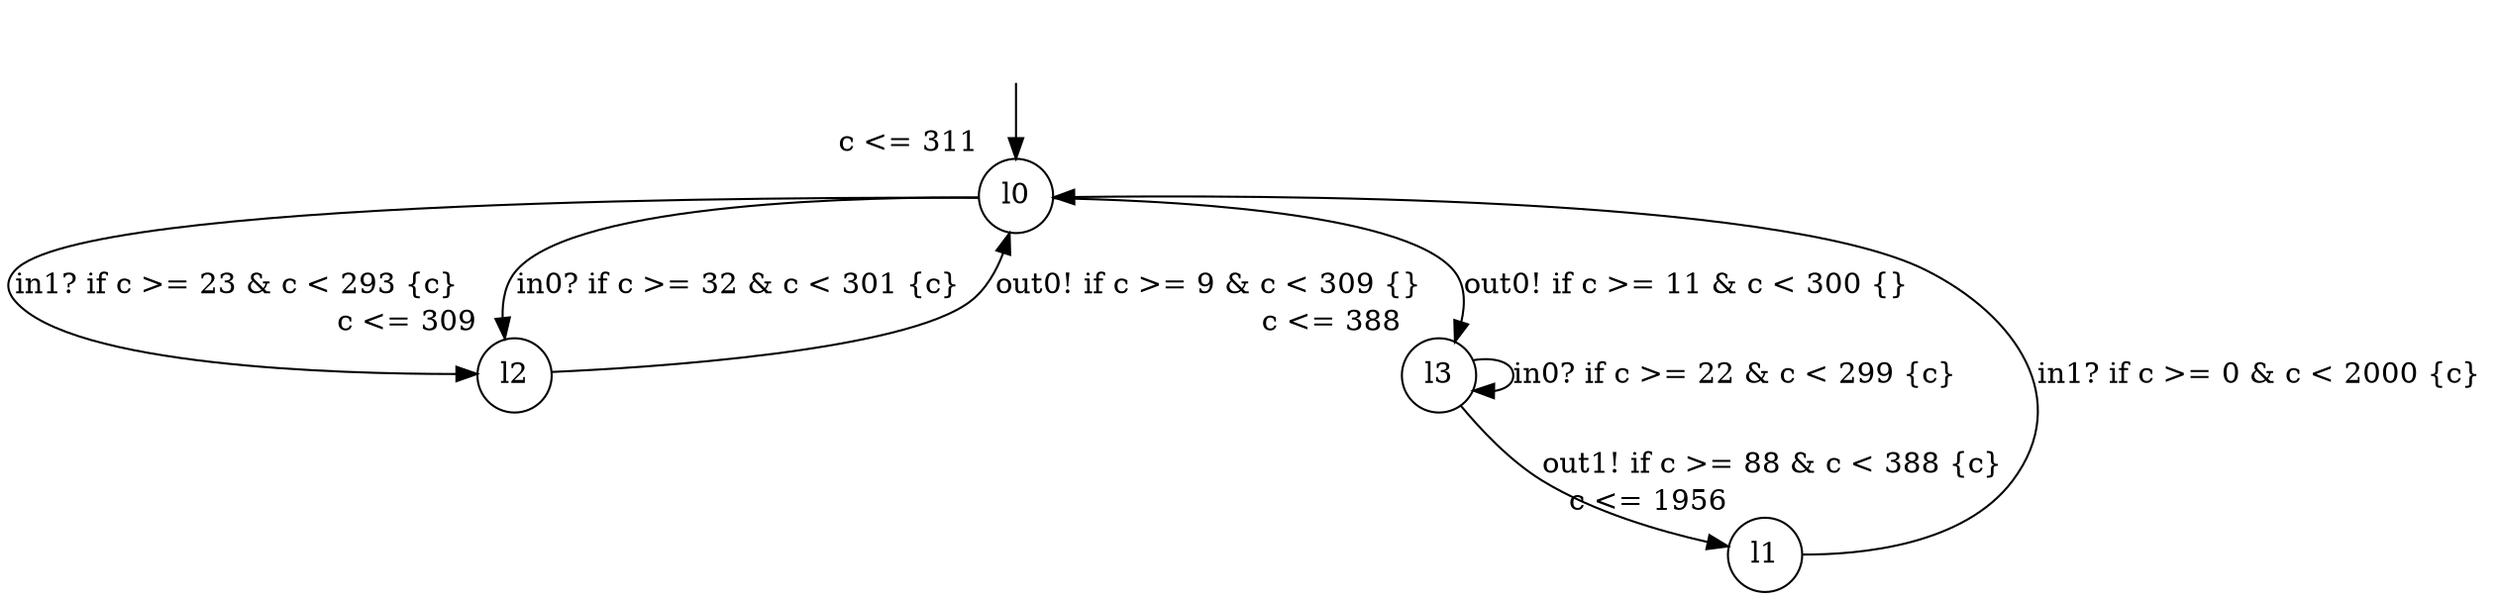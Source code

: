 digraph g {
__start0 [label="" shape="none"];
l0 [shape="circle" margin=0 label="l0", xlabel="c <= 311"];
l1 [shape="circle" margin=0 label="l1", xlabel="c <= 1956"];
l2 [shape="circle" margin=0 label="l2", xlabel="c <= 309"];
l3 [shape="circle" margin=0 label="l3", xlabel="c <= 388"];
l0 -> l2 [label="in1? if c >= 23 & c < 293 {c} "];
l0 -> l2 [label="in0? if c >= 32 & c < 301 {c} "];
l0 -> l3 [label="out0! if c >= 11 & c < 300 {} "];
l1 -> l0 [label="in1? if c >= 0 & c < 2000 {c} "];
l2 -> l0 [label="out0! if c >= 9 & c < 309 {} "];
l3 -> l1 [label="out1! if c >= 88 & c < 388 {c} "];
l3 -> l3 [label="in0? if c >= 22 & c < 299 {c} "];
__start0 -> l0;
}
